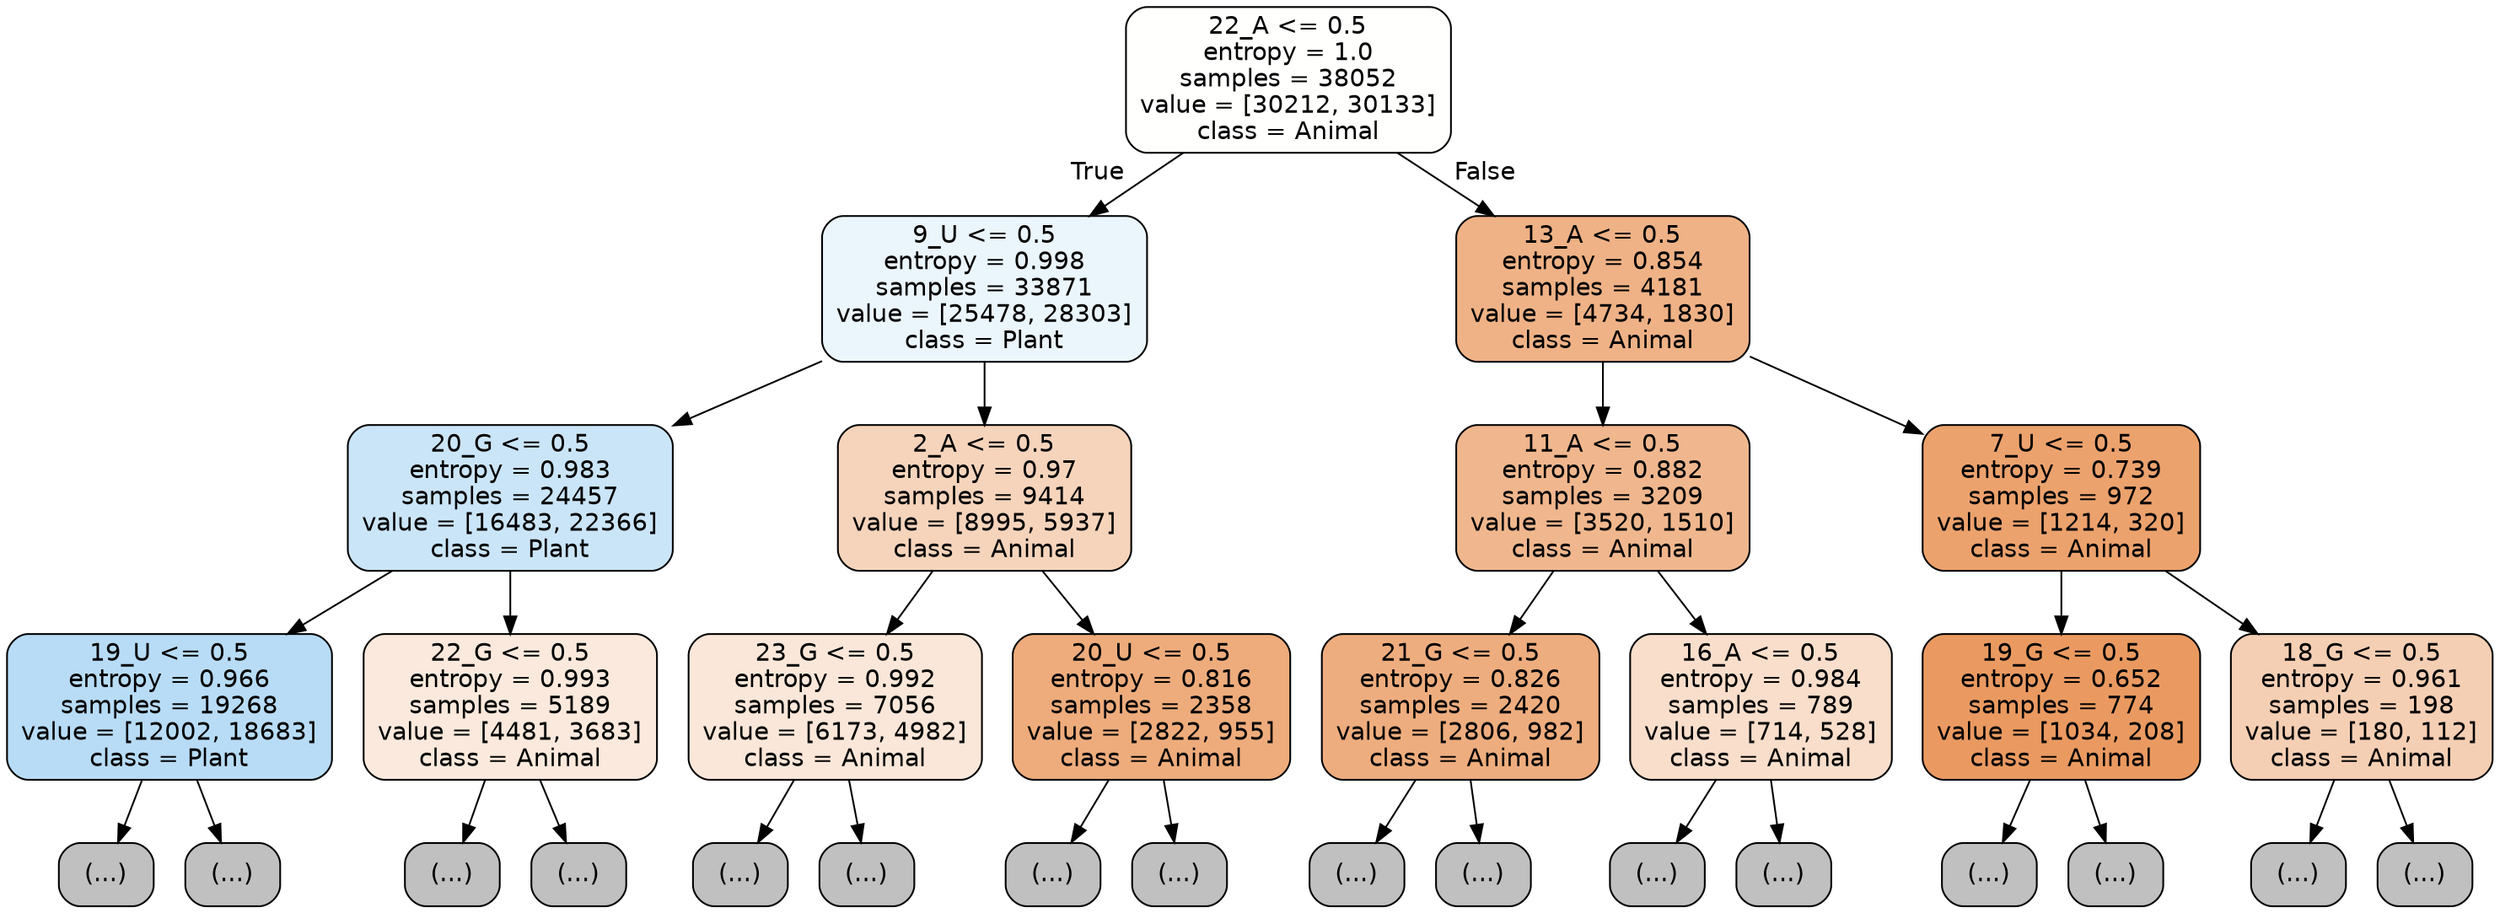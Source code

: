 digraph Tree {
node [shape=box, style="filled, rounded", color="black", fontname="helvetica"] ;
edge [fontname="helvetica"] ;
0 [label="22_A <= 0.5\nentropy = 1.0\nsamples = 38052\nvalue = [30212, 30133]\nclass = Animal", fillcolor="#fffffe"] ;
1 [label="9_U <= 0.5\nentropy = 0.998\nsamples = 33871\nvalue = [25478, 28303]\nclass = Plant", fillcolor="#ebf5fc"] ;
0 -> 1 [labeldistance=2.5, labelangle=45, headlabel="True"] ;
2 [label="20_G <= 0.5\nentropy = 0.983\nsamples = 24457\nvalue = [16483, 22366]\nclass = Plant", fillcolor="#cbe5f8"] ;
1 -> 2 ;
3 [label="19_U <= 0.5\nentropy = 0.966\nsamples = 19268\nvalue = [12002, 18683]\nclass = Plant", fillcolor="#b8dcf6"] ;
2 -> 3 ;
4 [label="(...)", fillcolor="#C0C0C0"] ;
3 -> 4 ;
6109 [label="(...)", fillcolor="#C0C0C0"] ;
3 -> 6109 ;
7992 [label="22_G <= 0.5\nentropy = 0.993\nsamples = 5189\nvalue = [4481, 3683]\nclass = Animal", fillcolor="#fae9dc"] ;
2 -> 7992 ;
7993 [label="(...)", fillcolor="#C0C0C0"] ;
7992 -> 7993 ;
10312 [label="(...)", fillcolor="#C0C0C0"] ;
7992 -> 10312 ;
10651 [label="2_A <= 0.5\nentropy = 0.97\nsamples = 9414\nvalue = [8995, 5937]\nclass = Animal", fillcolor="#f6d4bc"] ;
1 -> 10651 ;
10652 [label="23_G <= 0.5\nentropy = 0.992\nsamples = 7056\nvalue = [6173, 4982]\nclass = Animal", fillcolor="#fae7d9"] ;
10651 -> 10652 ;
10653 [label="(...)", fillcolor="#C0C0C0"] ;
10652 -> 10653 ;
13774 [label="(...)", fillcolor="#C0C0C0"] ;
10652 -> 13774 ;
13905 [label="20_U <= 0.5\nentropy = 0.816\nsamples = 2358\nvalue = [2822, 955]\nclass = Animal", fillcolor="#eeac7c"] ;
10651 -> 13905 ;
13906 [label="(...)", fillcolor="#C0C0C0"] ;
13905 -> 13906 ;
14697 [label="(...)", fillcolor="#C0C0C0"] ;
13905 -> 14697 ;
15022 [label="13_A <= 0.5\nentropy = 0.854\nsamples = 4181\nvalue = [4734, 1830]\nclass = Animal", fillcolor="#efb286"] ;
0 -> 15022 [labeldistance=2.5, labelangle=-45, headlabel="False"] ;
15023 [label="11_A <= 0.5\nentropy = 0.882\nsamples = 3209\nvalue = [3520, 1510]\nclass = Animal", fillcolor="#f0b78e"] ;
15022 -> 15023 ;
15024 [label="21_G <= 0.5\nentropy = 0.826\nsamples = 2420\nvalue = [2806, 982]\nclass = Animal", fillcolor="#eead7e"] ;
15023 -> 15024 ;
15025 [label="(...)", fillcolor="#C0C0C0"] ;
15024 -> 15025 ;
15762 [label="(...)", fillcolor="#C0C0C0"] ;
15024 -> 15762 ;
16123 [label="16_A <= 0.5\nentropy = 0.984\nsamples = 789\nvalue = [714, 528]\nclass = Animal", fillcolor="#f8decb"] ;
15023 -> 16123 ;
16124 [label="(...)", fillcolor="#C0C0C0"] ;
16123 -> 16124 ;
16377 [label="(...)", fillcolor="#C0C0C0"] ;
16123 -> 16377 ;
16470 [label="7_U <= 0.5\nentropy = 0.739\nsamples = 972\nvalue = [1214, 320]\nclass = Animal", fillcolor="#eca26d"] ;
15022 -> 16470 ;
16471 [label="19_G <= 0.5\nentropy = 0.652\nsamples = 774\nvalue = [1034, 208]\nclass = Animal", fillcolor="#ea9a61"] ;
16470 -> 16471 ;
16472 [label="(...)", fillcolor="#C0C0C0"] ;
16471 -> 16472 ;
16703 [label="(...)", fillcolor="#C0C0C0"] ;
16471 -> 16703 ;
16804 [label="18_G <= 0.5\nentropy = 0.961\nsamples = 198\nvalue = [180, 112]\nclass = Animal", fillcolor="#f5cfb4"] ;
16470 -> 16804 ;
16805 [label="(...)", fillcolor="#C0C0C0"] ;
16804 -> 16805 ;
16892 [label="(...)", fillcolor="#C0C0C0"] ;
16804 -> 16892 ;
}